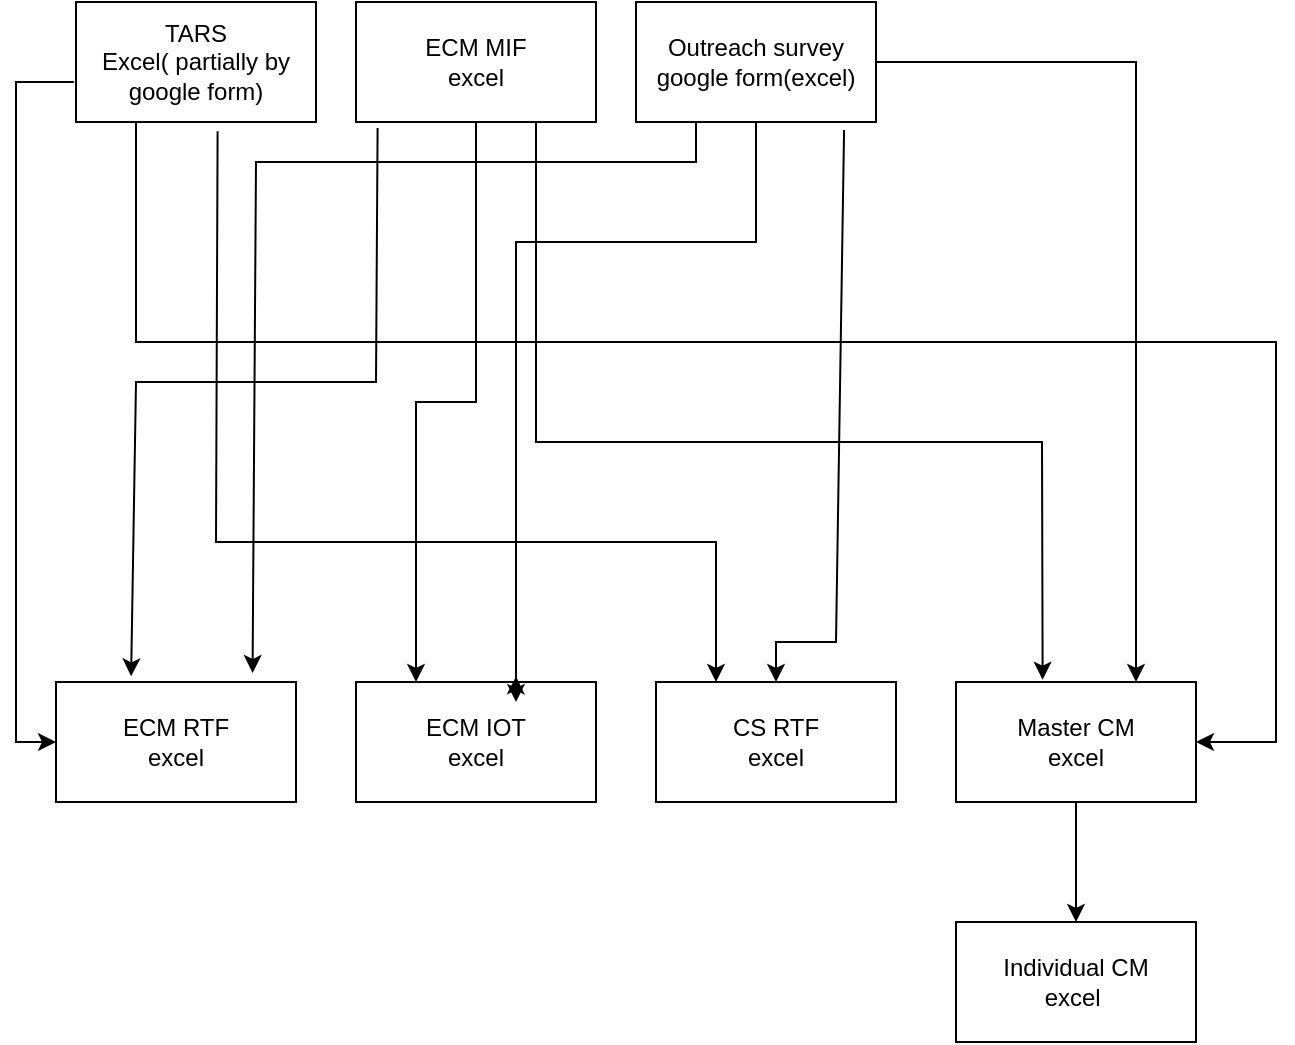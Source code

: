 <mxfile version="22.1.16" type="device">
  <diagram name="Page-1" id="mZeg3qOtqtGJLd7SvjIJ">
    <mxGraphModel dx="1434" dy="878" grid="1" gridSize="10" guides="1" tooltips="1" connect="1" arrows="1" fold="1" page="1" pageScale="1" pageWidth="850" pageHeight="1100" math="0" shadow="0">
      <root>
        <mxCell id="0" />
        <mxCell id="1" parent="0" />
        <mxCell id="3XLvVqA_pdVSLsaCL2sU-1" value="ECM RTF&lt;br&gt;excel" style="rounded=0;whiteSpace=wrap;html=1;" parent="1" vertex="1">
          <mxGeometry x="40" y="420" width="120" height="60" as="geometry" />
        </mxCell>
        <mxCell id="3XLvVqA_pdVSLsaCL2sU-9" style="edgeStyle=orthogonalEdgeStyle;rounded=0;orthogonalLoop=1;jettySize=auto;html=1;exitX=0.5;exitY=1;exitDx=0;exitDy=0;entryX=0.25;entryY=0;entryDx=0;entryDy=0;" parent="1" source="3XLvVqA_pdVSLsaCL2sU-2" target="3XLvVqA_pdVSLsaCL2sU-8" edge="1">
          <mxGeometry relative="1" as="geometry" />
        </mxCell>
        <mxCell id="3XLvVqA_pdVSLsaCL2sU-2" value="ECM MIF&lt;br&gt;excel" style="rounded=0;whiteSpace=wrap;html=1;" parent="1" vertex="1">
          <mxGeometry x="190" y="80" width="120" height="60" as="geometry" />
        </mxCell>
        <mxCell id="3XLvVqA_pdVSLsaCL2sU-4" value="Outreach survey&lt;br&gt;google form(excel)" style="rounded=0;whiteSpace=wrap;html=1;" parent="1" vertex="1">
          <mxGeometry x="330" y="80" width="120" height="60" as="geometry" />
        </mxCell>
        <mxCell id="3XLvVqA_pdVSLsaCL2sU-6" value="TARS&lt;br&gt;Excel( partially by google form)" style="rounded=0;whiteSpace=wrap;html=1;" parent="1" vertex="1">
          <mxGeometry x="50" y="80" width="120" height="60" as="geometry" />
        </mxCell>
        <mxCell id="3XLvVqA_pdVSLsaCL2sU-8" value="ECM IOT&lt;br&gt;excel" style="rounded=0;whiteSpace=wrap;html=1;" parent="1" vertex="1">
          <mxGeometry x="190" y="420" width="120" height="60" as="geometry" />
        </mxCell>
        <mxCell id="3XLvVqA_pdVSLsaCL2sU-10" value="" style="endArrow=classic;html=1;rounded=0;exitX=0.5;exitY=1;exitDx=0;exitDy=0;" parent="1" source="3XLvVqA_pdVSLsaCL2sU-4" edge="1">
          <mxGeometry width="50" height="50" relative="1" as="geometry">
            <mxPoint x="350" y="150" as="sourcePoint" />
            <mxPoint x="270" y="430" as="targetPoint" />
            <Array as="points">
              <mxPoint x="390" y="200" />
              <mxPoint x="270" y="200" />
              <mxPoint x="270" y="400" />
            </Array>
          </mxGeometry>
        </mxCell>
        <mxCell id="3XLvVqA_pdVSLsaCL2sU-11" value="CS RTF&lt;br&gt;excel" style="rounded=0;whiteSpace=wrap;html=1;" parent="1" vertex="1">
          <mxGeometry x="340" y="420" width="120" height="60" as="geometry" />
        </mxCell>
        <mxCell id="3XLvVqA_pdVSLsaCL2sU-12" value="Master CM&lt;br&gt;excel" style="rounded=0;whiteSpace=wrap;html=1;" parent="1" vertex="1">
          <mxGeometry x="490" y="420" width="120" height="60" as="geometry" />
        </mxCell>
        <mxCell id="3XLvVqA_pdVSLsaCL2sU-13" value="Individual CM&lt;br&gt;excel&amp;nbsp;" style="rounded=0;whiteSpace=wrap;html=1;" parent="1" vertex="1">
          <mxGeometry x="490" y="540" width="120" height="60" as="geometry" />
        </mxCell>
        <mxCell id="3XLvVqA_pdVSLsaCL2sU-14" value="" style="endArrow=classic;html=1;rounded=0;exitX=0.5;exitY=1;exitDx=0;exitDy=0;entryX=0.5;entryY=0;entryDx=0;entryDy=0;" parent="1" source="3XLvVqA_pdVSLsaCL2sU-12" target="3XLvVqA_pdVSLsaCL2sU-13" edge="1">
          <mxGeometry width="50" height="50" relative="1" as="geometry">
            <mxPoint x="540" y="550" as="sourcePoint" />
            <mxPoint x="590" y="500" as="targetPoint" />
          </mxGeometry>
        </mxCell>
        <mxCell id="3XLvVqA_pdVSLsaCL2sU-15" value="" style="endArrow=classic;html=1;rounded=0;exitX=0.867;exitY=1.067;exitDx=0;exitDy=0;exitPerimeter=0;entryX=0.5;entryY=0;entryDx=0;entryDy=0;" parent="1" source="3XLvVqA_pdVSLsaCL2sU-4" target="3XLvVqA_pdVSLsaCL2sU-11" edge="1">
          <mxGeometry width="50" height="50" relative="1" as="geometry">
            <mxPoint x="520" y="200" as="sourcePoint" />
            <mxPoint x="570" y="150" as="targetPoint" />
            <Array as="points">
              <mxPoint x="430" y="400" />
              <mxPoint x="400" y="400" />
            </Array>
          </mxGeometry>
        </mxCell>
        <mxCell id="3XLvVqA_pdVSLsaCL2sU-16" value="" style="endArrow=classic;html=1;rounded=0;entryX=0.25;entryY=0;entryDx=0;entryDy=0;exitX=0.59;exitY=1.078;exitDx=0;exitDy=0;exitPerimeter=0;" parent="1" source="3XLvVqA_pdVSLsaCL2sU-6" target="3XLvVqA_pdVSLsaCL2sU-11" edge="1">
          <mxGeometry width="50" height="50" relative="1" as="geometry">
            <mxPoint x="130" y="150" as="sourcePoint" />
            <mxPoint x="370" y="300" as="targetPoint" />
            <Array as="points">
              <mxPoint x="120" y="350" />
              <mxPoint x="370" y="350" />
            </Array>
          </mxGeometry>
        </mxCell>
        <mxCell id="3XLvVqA_pdVSLsaCL2sU-17" value="" style="endArrow=classic;html=1;rounded=0;entryX=1;entryY=0.5;entryDx=0;entryDy=0;exitX=0.25;exitY=1;exitDx=0;exitDy=0;" parent="1" source="3XLvVqA_pdVSLsaCL2sU-6" target="3XLvVqA_pdVSLsaCL2sU-12" edge="1">
          <mxGeometry width="50" height="50" relative="1" as="geometry">
            <mxPoint x="70" y="90" as="sourcePoint" />
            <mxPoint x="720" y="560" as="targetPoint" />
            <Array as="points">
              <mxPoint x="80" y="250" />
              <mxPoint x="650" y="250" />
              <mxPoint x="650" y="450" />
            </Array>
          </mxGeometry>
        </mxCell>
        <mxCell id="3XLvVqA_pdVSLsaCL2sU-18" value="" style="endArrow=classic;html=1;rounded=0;exitX=0.75;exitY=1;exitDx=0;exitDy=0;entryX=0.361;entryY=-0.019;entryDx=0;entryDy=0;entryPerimeter=0;" parent="1" source="3XLvVqA_pdVSLsaCL2sU-2" target="3XLvVqA_pdVSLsaCL2sU-12" edge="1">
          <mxGeometry width="50" height="50" relative="1" as="geometry">
            <mxPoint x="280" y="170" as="sourcePoint" />
            <mxPoint x="480" y="450" as="targetPoint" />
            <Array as="points">
              <mxPoint x="280" y="300" />
              <mxPoint x="533" y="300" />
            </Array>
          </mxGeometry>
        </mxCell>
        <mxCell id="3XLvVqA_pdVSLsaCL2sU-19" value="" style="endArrow=classic;html=1;rounded=0;exitX=1;exitY=0.5;exitDx=0;exitDy=0;entryX=0.75;entryY=0;entryDx=0;entryDy=0;" parent="1" source="3XLvVqA_pdVSLsaCL2sU-4" target="3XLvVqA_pdVSLsaCL2sU-12" edge="1">
          <mxGeometry width="50" height="50" relative="1" as="geometry">
            <mxPoint x="490" y="240" as="sourcePoint" />
            <mxPoint x="540" y="190" as="targetPoint" />
            <Array as="points">
              <mxPoint x="580" y="110" />
            </Array>
          </mxGeometry>
        </mxCell>
        <mxCell id="3XLvVqA_pdVSLsaCL2sU-20" value="" style="endArrow=classic;html=1;rounded=0;entryX=0;entryY=0.5;entryDx=0;entryDy=0;exitX=-0.009;exitY=0.666;exitDx=0;exitDy=0;exitPerimeter=0;" parent="1" source="3XLvVqA_pdVSLsaCL2sU-6" target="3XLvVqA_pdVSLsaCL2sU-1" edge="1">
          <mxGeometry width="50" height="50" relative="1" as="geometry">
            <mxPoint x="50" y="190" as="sourcePoint" />
            <mxPoint x="20" y="460" as="targetPoint" />
            <Array as="points">
              <mxPoint x="20" y="120" />
              <mxPoint x="20" y="450" />
            </Array>
          </mxGeometry>
        </mxCell>
        <mxCell id="3XLvVqA_pdVSLsaCL2sU-21" value="" style="endArrow=classic;html=1;rounded=0;exitX=0.09;exitY=1.05;exitDx=0;exitDy=0;exitPerimeter=0;entryX=0.313;entryY=-0.047;entryDx=0;entryDy=0;entryPerimeter=0;" parent="1" source="3XLvVqA_pdVSLsaCL2sU-2" target="3XLvVqA_pdVSLsaCL2sU-1" edge="1">
          <mxGeometry width="50" height="50" relative="1" as="geometry">
            <mxPoint x="150" y="260" as="sourcePoint" />
            <mxPoint x="70" y="270" as="targetPoint" />
            <Array as="points">
              <mxPoint x="200" y="270" />
              <mxPoint x="80" y="270" />
            </Array>
          </mxGeometry>
        </mxCell>
        <mxCell id="3XLvVqA_pdVSLsaCL2sU-22" value="" style="endArrow=classic;html=1;rounded=0;exitX=0.25;exitY=1;exitDx=0;exitDy=0;entryX=0.819;entryY=-0.075;entryDx=0;entryDy=0;entryPerimeter=0;" parent="1" source="3XLvVqA_pdVSLsaCL2sU-4" target="3XLvVqA_pdVSLsaCL2sU-1" edge="1">
          <mxGeometry width="50" height="50" relative="1" as="geometry">
            <mxPoint x="280" y="260" as="sourcePoint" />
            <mxPoint x="120" y="160" as="targetPoint" />
            <Array as="points">
              <mxPoint x="360" y="160" />
              <mxPoint x="140" y="160" />
            </Array>
          </mxGeometry>
        </mxCell>
        <mxCell id="3XLvVqA_pdVSLsaCL2sU-23" style="edgeStyle=orthogonalEdgeStyle;rounded=0;orthogonalLoop=1;jettySize=auto;html=1;exitX=0.5;exitY=0;exitDx=0;exitDy=0;entryX=0.667;entryY=-0.047;entryDx=0;entryDy=0;entryPerimeter=0;" parent="1" source="3XLvVqA_pdVSLsaCL2sU-8" target="3XLvVqA_pdVSLsaCL2sU-8" edge="1">
          <mxGeometry relative="1" as="geometry" />
        </mxCell>
      </root>
    </mxGraphModel>
  </diagram>
</mxfile>

